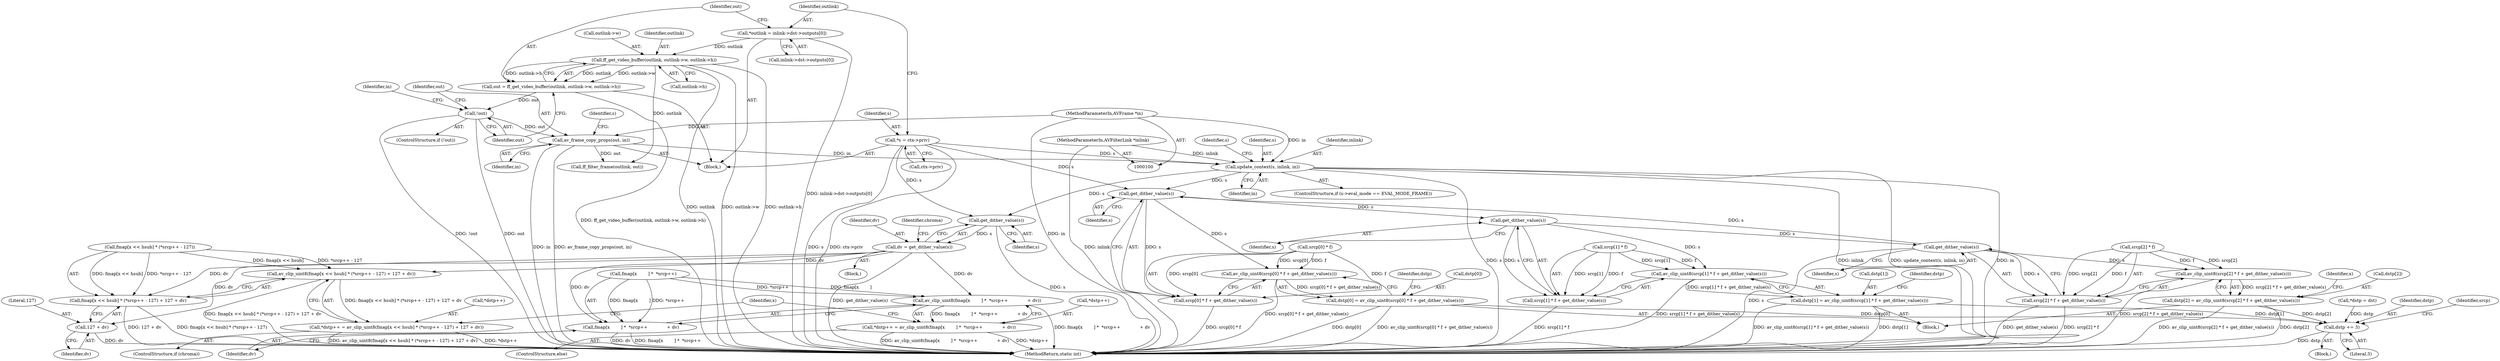 digraph "0_FFmpeg_e43a0a232dbf6d3c161823c2e07c52e76227a1bc_10@API" {
"1000158" [label="(Call,update_context(s, inlink, in))"];
"1000113" [label="(Call,*s = ctx->priv)"];
"1000101" [label="(MethodParameterIn,AVFilterLink *inlink)"];
"1000149" [label="(Call,av_frame_copy_props(out, in))"];
"1000140" [label="(Call,!out)"];
"1000129" [label="(Call,out = ff_get_video_buffer(outlink, outlink->w, outlink->h))"];
"1000131" [label="(Call,ff_get_video_buffer(outlink, outlink->w, outlink->h))"];
"1000119" [label="(Call,*outlink = inlink->dst->outputs[0])"];
"1000102" [label="(MethodParameterIn,AVFrame *in)"];
"1000272" [label="(Call,get_dither_value(s))"];
"1000265" [label="(Call,av_clip_uint8(srcp[0] * f + get_dither_value(s)))"];
"1000261" [label="(Call,dstp[0] = av_clip_uint8(srcp[0] * f + get_dither_value(s)))"];
"1000248" [label="(Call,dstp += 3)"];
"1000266" [label="(Call,srcp[0] * f + get_dither_value(s))"];
"1000285" [label="(Call,get_dither_value(s))"];
"1000278" [label="(Call,av_clip_uint8(srcp[1] * f + get_dither_value(s)))"];
"1000274" [label="(Call,dstp[1] = av_clip_uint8(srcp[1] * f + get_dither_value(s)))"];
"1000279" [label="(Call,srcp[1] * f + get_dither_value(s))"];
"1000298" [label="(Call,get_dither_value(s))"];
"1000291" [label="(Call,av_clip_uint8(srcp[2] * f + get_dither_value(s)))"];
"1000287" [label="(Call,dstp[2] = av_clip_uint8(srcp[2] * f + get_dither_value(s)))"];
"1000292" [label="(Call,srcp[2] * f + get_dither_value(s))"];
"1000457" [label="(Call,get_dither_value(s))"];
"1000455" [label="(Call,dv = get_dither_value(s))"];
"1000465" [label="(Call,av_clip_uint8(fmap[x << hsub] * (*srcp++ - 127) + 127 + dv))"];
"1000461" [label="(Call,*dstp++ = av_clip_uint8(fmap[x << hsub] * (*srcp++ - 127) + 127 + dv))"];
"1000466" [label="(Call,fmap[x << hsub] * (*srcp++ - 127) + 127 + dv)"];
"1000478" [label="(Call,127 + dv)"];
"1000486" [label="(Call,av_clip_uint8(fmap[x        ] *  *srcp++              + dv))"];
"1000482" [label="(Call,*dstp++ = av_clip_uint8(fmap[x        ] *  *srcp++              + dv))"];
"1000487" [label="(Call,fmap[x        ] *  *srcp++              + dv)"];
"1000483" [label="(Call,*dstp++)"];
"1000140" [label="(Call,!out)"];
"1000478" [label="(Call,127 + dv)"];
"1000136" [label="(Call,outlink->h)"];
"1000228" [label="(Call,*dstp = dst)"];
"1000139" [label="(ControlStructure,if (!out))"];
"1000249" [label="(Identifier,dstp)"];
"1000103" [label="(Block,)"];
"1000298" [label="(Call,get_dither_value(s))"];
"1000481" [label="(ControlStructure,else)"];
"1000121" [label="(Call,inlink->dst->outputs[0])"];
"1000151" [label="(Identifier,in)"];
"1000114" [label="(Identifier,s)"];
"1000266" [label="(Call,srcp[0] * f + get_dither_value(s))"];
"1000250" [label="(Literal,3)"];
"1000141" [label="(Identifier,out)"];
"1000261" [label="(Call,dstp[0] = av_clip_uint8(srcp[0] * f + get_dither_value(s)))"];
"1000252" [label="(Identifier,srcp)"];
"1000129" [label="(Call,out = ff_get_video_buffer(outlink, outlink->w, outlink->h))"];
"1000291" [label="(Call,av_clip_uint8(srcp[2] * f + get_dither_value(s)))"];
"1000276" [label="(Identifier,dstp)"];
"1000285" [label="(Call,get_dither_value(s))"];
"1000462" [label="(Call,*dstp++)"];
"1000480" [label="(Identifier,dv)"];
"1000511" [label="(MethodReturn,static int)"];
"1000149" [label="(Call,av_frame_copy_props(out, in))"];
"1000286" [label="(Identifier,s)"];
"1000460" [label="(Identifier,chroma)"];
"1000465" [label="(Call,av_clip_uint8(fmap[x << hsub] * (*srcp++ - 127) + 127 + dv))"];
"1000160" [label="(Identifier,inlink)"];
"1000280" [label="(Call,srcp[1] * f)"];
"1000158" [label="(Call,update_context(s, inlink, in))"];
"1000247" [label="(Block,)"];
"1000293" [label="(Call,srcp[2] * f)"];
"1000166" [label="(Identifier,s)"];
"1000131" [label="(Call,ff_get_video_buffer(outlink, outlink->w, outlink->h))"];
"1000488" [label="(Call,fmap[x        ] *  *srcp++)"];
"1000482" [label="(Call,*dstp++ = av_clip_uint8(fmap[x        ] *  *srcp++              + dv))"];
"1000161" [label="(Identifier,in)"];
"1000101" [label="(MethodParameterIn,AVFilterLink *inlink)"];
"1000479" [label="(Literal,127)"];
"1000459" [label="(ControlStructure,if (chroma))"];
"1000466" [label="(Call,fmap[x << hsub] * (*srcp++ - 127) + 127 + dv)"];
"1000159" [label="(Identifier,s)"];
"1000102" [label="(MethodParameterIn,AVFrame *in)"];
"1000113" [label="(Call,*s = ctx->priv)"];
"1000265" [label="(Call,av_clip_uint8(srcp[0] * f + get_dither_value(s)))"];
"1000508" [label="(Call,ff_filter_frame(outlink, out))"];
"1000278" [label="(Call,av_clip_uint8(srcp[1] * f + get_dither_value(s)))"];
"1000152" [label="(ControlStructure,if (s->eval_mode == EVAL_MODE_FRAME))"];
"1000132" [label="(Identifier,outlink)"];
"1000289" [label="(Identifier,dstp)"];
"1000456" [label="(Identifier,dv)"];
"1000461" [label="(Call,*dstp++ = av_clip_uint8(fmap[x << hsub] * (*srcp++ - 127) + 127 + dv))"];
"1000458" [label="(Identifier,s)"];
"1000292" [label="(Call,srcp[2] * f + get_dither_value(s))"];
"1000287" [label="(Call,dstp[2] = av_clip_uint8(srcp[2] * f + get_dither_value(s)))"];
"1000150" [label="(Identifier,out)"];
"1000452" [label="(Identifier,x)"];
"1000120" [label="(Identifier,outlink)"];
"1000495" [label="(Identifier,dv)"];
"1000133" [label="(Call,outlink->w)"];
"1000262" [label="(Call,dstp[0])"];
"1000487" [label="(Call,fmap[x        ] *  *srcp++              + dv)"];
"1000453" [label="(Block,)"];
"1000457" [label="(Call,get_dither_value(s))"];
"1000246" [label="(Identifier,x)"];
"1000467" [label="(Call,fmap[x << hsub] * (*srcp++ - 127))"];
"1000267" [label="(Call,srcp[0] * f)"];
"1000155" [label="(Identifier,s)"];
"1000273" [label="(Identifier,s)"];
"1000145" [label="(Identifier,in)"];
"1000279" [label="(Call,srcp[1] * f + get_dither_value(s))"];
"1000130" [label="(Identifier,out)"];
"1000288" [label="(Call,dstp[2])"];
"1000119" [label="(Call,*outlink = inlink->dst->outputs[0])"];
"1000486" [label="(Call,av_clip_uint8(fmap[x        ] *  *srcp++              + dv))"];
"1000275" [label="(Call,dstp[1])"];
"1000272" [label="(Call,get_dither_value(s))"];
"1000299" [label="(Identifier,s)"];
"1000254" [label="(Block,)"];
"1000455" [label="(Call,dv = get_dither_value(s))"];
"1000248" [label="(Call,dstp += 3)"];
"1000115" [label="(Call,ctx->priv)"];
"1000274" [label="(Call,dstp[1] = av_clip_uint8(srcp[1] * f + get_dither_value(s)))"];
"1000158" -> "1000152"  [label="AST: "];
"1000158" -> "1000161"  [label="CFG: "];
"1000159" -> "1000158"  [label="AST: "];
"1000160" -> "1000158"  [label="AST: "];
"1000161" -> "1000158"  [label="AST: "];
"1000166" -> "1000158"  [label="CFG: "];
"1000158" -> "1000511"  [label="DDG: s"];
"1000158" -> "1000511"  [label="DDG: inlink"];
"1000158" -> "1000511"  [label="DDG: update_context(s, inlink, in)"];
"1000158" -> "1000511"  [label="DDG: in"];
"1000113" -> "1000158"  [label="DDG: s"];
"1000101" -> "1000158"  [label="DDG: inlink"];
"1000149" -> "1000158"  [label="DDG: in"];
"1000102" -> "1000158"  [label="DDG: in"];
"1000158" -> "1000272"  [label="DDG: s"];
"1000158" -> "1000457"  [label="DDG: s"];
"1000113" -> "1000103"  [label="AST: "];
"1000113" -> "1000115"  [label="CFG: "];
"1000114" -> "1000113"  [label="AST: "];
"1000115" -> "1000113"  [label="AST: "];
"1000120" -> "1000113"  [label="CFG: "];
"1000113" -> "1000511"  [label="DDG: s"];
"1000113" -> "1000511"  [label="DDG: ctx->priv"];
"1000113" -> "1000272"  [label="DDG: s"];
"1000113" -> "1000457"  [label="DDG: s"];
"1000101" -> "1000100"  [label="AST: "];
"1000101" -> "1000511"  [label="DDG: inlink"];
"1000149" -> "1000103"  [label="AST: "];
"1000149" -> "1000151"  [label="CFG: "];
"1000150" -> "1000149"  [label="AST: "];
"1000151" -> "1000149"  [label="AST: "];
"1000155" -> "1000149"  [label="CFG: "];
"1000149" -> "1000511"  [label="DDG: in"];
"1000149" -> "1000511"  [label="DDG: av_frame_copy_props(out, in)"];
"1000140" -> "1000149"  [label="DDG: out"];
"1000102" -> "1000149"  [label="DDG: in"];
"1000149" -> "1000508"  [label="DDG: out"];
"1000140" -> "1000139"  [label="AST: "];
"1000140" -> "1000141"  [label="CFG: "];
"1000141" -> "1000140"  [label="AST: "];
"1000145" -> "1000140"  [label="CFG: "];
"1000150" -> "1000140"  [label="CFG: "];
"1000140" -> "1000511"  [label="DDG: out"];
"1000140" -> "1000511"  [label="DDG: !out"];
"1000129" -> "1000140"  [label="DDG: out"];
"1000129" -> "1000103"  [label="AST: "];
"1000129" -> "1000131"  [label="CFG: "];
"1000130" -> "1000129"  [label="AST: "];
"1000131" -> "1000129"  [label="AST: "];
"1000141" -> "1000129"  [label="CFG: "];
"1000129" -> "1000511"  [label="DDG: ff_get_video_buffer(outlink, outlink->w, outlink->h)"];
"1000131" -> "1000129"  [label="DDG: outlink"];
"1000131" -> "1000129"  [label="DDG: outlink->w"];
"1000131" -> "1000129"  [label="DDG: outlink->h"];
"1000131" -> "1000136"  [label="CFG: "];
"1000132" -> "1000131"  [label="AST: "];
"1000133" -> "1000131"  [label="AST: "];
"1000136" -> "1000131"  [label="AST: "];
"1000131" -> "1000511"  [label="DDG: outlink"];
"1000131" -> "1000511"  [label="DDG: outlink->w"];
"1000131" -> "1000511"  [label="DDG: outlink->h"];
"1000119" -> "1000131"  [label="DDG: outlink"];
"1000131" -> "1000508"  [label="DDG: outlink"];
"1000119" -> "1000103"  [label="AST: "];
"1000119" -> "1000121"  [label="CFG: "];
"1000120" -> "1000119"  [label="AST: "];
"1000121" -> "1000119"  [label="AST: "];
"1000130" -> "1000119"  [label="CFG: "];
"1000119" -> "1000511"  [label="DDG: inlink->dst->outputs[0]"];
"1000102" -> "1000100"  [label="AST: "];
"1000102" -> "1000511"  [label="DDG: in"];
"1000272" -> "1000266"  [label="AST: "];
"1000272" -> "1000273"  [label="CFG: "];
"1000273" -> "1000272"  [label="AST: "];
"1000266" -> "1000272"  [label="CFG: "];
"1000272" -> "1000265"  [label="DDG: s"];
"1000272" -> "1000266"  [label="DDG: s"];
"1000298" -> "1000272"  [label="DDG: s"];
"1000272" -> "1000285"  [label="DDG: s"];
"1000265" -> "1000261"  [label="AST: "];
"1000265" -> "1000266"  [label="CFG: "];
"1000266" -> "1000265"  [label="AST: "];
"1000261" -> "1000265"  [label="CFG: "];
"1000265" -> "1000511"  [label="DDG: srcp[0] * f + get_dither_value(s)"];
"1000265" -> "1000261"  [label="DDG: srcp[0] * f + get_dither_value(s)"];
"1000267" -> "1000265"  [label="DDG: srcp[0]"];
"1000267" -> "1000265"  [label="DDG: f"];
"1000261" -> "1000254"  [label="AST: "];
"1000262" -> "1000261"  [label="AST: "];
"1000276" -> "1000261"  [label="CFG: "];
"1000261" -> "1000511"  [label="DDG: av_clip_uint8(srcp[0] * f + get_dither_value(s))"];
"1000261" -> "1000511"  [label="DDG: dstp[0]"];
"1000261" -> "1000248"  [label="DDG: dstp[0]"];
"1000248" -> "1000247"  [label="AST: "];
"1000248" -> "1000250"  [label="CFG: "];
"1000249" -> "1000248"  [label="AST: "];
"1000250" -> "1000248"  [label="AST: "];
"1000252" -> "1000248"  [label="CFG: "];
"1000248" -> "1000511"  [label="DDG: dstp"];
"1000274" -> "1000248"  [label="DDG: dstp[1]"];
"1000228" -> "1000248"  [label="DDG: dstp"];
"1000287" -> "1000248"  [label="DDG: dstp[2]"];
"1000267" -> "1000266"  [label="AST: "];
"1000266" -> "1000511"  [label="DDG: srcp[0] * f"];
"1000267" -> "1000266"  [label="DDG: srcp[0]"];
"1000267" -> "1000266"  [label="DDG: f"];
"1000285" -> "1000279"  [label="AST: "];
"1000285" -> "1000286"  [label="CFG: "];
"1000286" -> "1000285"  [label="AST: "];
"1000279" -> "1000285"  [label="CFG: "];
"1000285" -> "1000278"  [label="DDG: s"];
"1000285" -> "1000279"  [label="DDG: s"];
"1000285" -> "1000298"  [label="DDG: s"];
"1000278" -> "1000274"  [label="AST: "];
"1000278" -> "1000279"  [label="CFG: "];
"1000279" -> "1000278"  [label="AST: "];
"1000274" -> "1000278"  [label="CFG: "];
"1000278" -> "1000511"  [label="DDG: srcp[1] * f + get_dither_value(s)"];
"1000278" -> "1000274"  [label="DDG: srcp[1] * f + get_dither_value(s)"];
"1000280" -> "1000278"  [label="DDG: srcp[1]"];
"1000280" -> "1000278"  [label="DDG: f"];
"1000274" -> "1000254"  [label="AST: "];
"1000275" -> "1000274"  [label="AST: "];
"1000289" -> "1000274"  [label="CFG: "];
"1000274" -> "1000511"  [label="DDG: dstp[1]"];
"1000274" -> "1000511"  [label="DDG: av_clip_uint8(srcp[1] * f + get_dither_value(s))"];
"1000280" -> "1000279"  [label="AST: "];
"1000279" -> "1000511"  [label="DDG: srcp[1] * f"];
"1000280" -> "1000279"  [label="DDG: srcp[1]"];
"1000280" -> "1000279"  [label="DDG: f"];
"1000298" -> "1000292"  [label="AST: "];
"1000298" -> "1000299"  [label="CFG: "];
"1000299" -> "1000298"  [label="AST: "];
"1000292" -> "1000298"  [label="CFG: "];
"1000298" -> "1000511"  [label="DDG: s"];
"1000298" -> "1000291"  [label="DDG: s"];
"1000298" -> "1000292"  [label="DDG: s"];
"1000291" -> "1000287"  [label="AST: "];
"1000291" -> "1000292"  [label="CFG: "];
"1000292" -> "1000291"  [label="AST: "];
"1000287" -> "1000291"  [label="CFG: "];
"1000291" -> "1000511"  [label="DDG: srcp[2] * f + get_dither_value(s)"];
"1000291" -> "1000287"  [label="DDG: srcp[2] * f + get_dither_value(s)"];
"1000293" -> "1000291"  [label="DDG: srcp[2]"];
"1000293" -> "1000291"  [label="DDG: f"];
"1000287" -> "1000254"  [label="AST: "];
"1000288" -> "1000287"  [label="AST: "];
"1000246" -> "1000287"  [label="CFG: "];
"1000287" -> "1000511"  [label="DDG: av_clip_uint8(srcp[2] * f + get_dither_value(s))"];
"1000287" -> "1000511"  [label="DDG: dstp[2]"];
"1000293" -> "1000292"  [label="AST: "];
"1000292" -> "1000511"  [label="DDG: get_dither_value(s)"];
"1000292" -> "1000511"  [label="DDG: srcp[2] * f"];
"1000293" -> "1000292"  [label="DDG: srcp[2]"];
"1000293" -> "1000292"  [label="DDG: f"];
"1000457" -> "1000455"  [label="AST: "];
"1000457" -> "1000458"  [label="CFG: "];
"1000458" -> "1000457"  [label="AST: "];
"1000455" -> "1000457"  [label="CFG: "];
"1000457" -> "1000511"  [label="DDG: s"];
"1000457" -> "1000455"  [label="DDG: s"];
"1000455" -> "1000453"  [label="AST: "];
"1000456" -> "1000455"  [label="AST: "];
"1000460" -> "1000455"  [label="CFG: "];
"1000455" -> "1000511"  [label="DDG: get_dither_value(s)"];
"1000455" -> "1000465"  [label="DDG: dv"];
"1000455" -> "1000466"  [label="DDG: dv"];
"1000455" -> "1000478"  [label="DDG: dv"];
"1000455" -> "1000486"  [label="DDG: dv"];
"1000455" -> "1000487"  [label="DDG: dv"];
"1000465" -> "1000461"  [label="AST: "];
"1000465" -> "1000466"  [label="CFG: "];
"1000466" -> "1000465"  [label="AST: "];
"1000461" -> "1000465"  [label="CFG: "];
"1000465" -> "1000511"  [label="DDG: fmap[x << hsub] * (*srcp++ - 127) + 127 + dv"];
"1000465" -> "1000461"  [label="DDG: fmap[x << hsub] * (*srcp++ - 127) + 127 + dv"];
"1000467" -> "1000465"  [label="DDG: fmap[x << hsub]"];
"1000467" -> "1000465"  [label="DDG: *srcp++ - 127"];
"1000461" -> "1000459"  [label="AST: "];
"1000462" -> "1000461"  [label="AST: "];
"1000452" -> "1000461"  [label="CFG: "];
"1000461" -> "1000511"  [label="DDG: av_clip_uint8(fmap[x << hsub] * (*srcp++ - 127) + 127 + dv)"];
"1000461" -> "1000511"  [label="DDG: *dstp++"];
"1000466" -> "1000478"  [label="CFG: "];
"1000467" -> "1000466"  [label="AST: "];
"1000478" -> "1000466"  [label="AST: "];
"1000466" -> "1000511"  [label="DDG: fmap[x << hsub] * (*srcp++ - 127)"];
"1000466" -> "1000511"  [label="DDG: 127 + dv"];
"1000467" -> "1000466"  [label="DDG: fmap[x << hsub]"];
"1000467" -> "1000466"  [label="DDG: *srcp++ - 127"];
"1000478" -> "1000480"  [label="CFG: "];
"1000479" -> "1000478"  [label="AST: "];
"1000480" -> "1000478"  [label="AST: "];
"1000478" -> "1000511"  [label="DDG: dv"];
"1000486" -> "1000482"  [label="AST: "];
"1000486" -> "1000487"  [label="CFG: "];
"1000487" -> "1000486"  [label="AST: "];
"1000482" -> "1000486"  [label="CFG: "];
"1000486" -> "1000511"  [label="DDG: fmap[x        ] *  *srcp++              + dv"];
"1000486" -> "1000482"  [label="DDG: fmap[x        ] *  *srcp++              + dv"];
"1000488" -> "1000486"  [label="DDG: fmap[x        ]"];
"1000488" -> "1000486"  [label="DDG: *srcp++"];
"1000482" -> "1000481"  [label="AST: "];
"1000483" -> "1000482"  [label="AST: "];
"1000452" -> "1000482"  [label="CFG: "];
"1000482" -> "1000511"  [label="DDG: av_clip_uint8(fmap[x        ] *  *srcp++              + dv)"];
"1000482" -> "1000511"  [label="DDG: *dstp++"];
"1000487" -> "1000495"  [label="CFG: "];
"1000488" -> "1000487"  [label="AST: "];
"1000495" -> "1000487"  [label="AST: "];
"1000487" -> "1000511"  [label="DDG: fmap[x        ] *  *srcp++"];
"1000487" -> "1000511"  [label="DDG: dv"];
"1000488" -> "1000487"  [label="DDG: fmap[x        ]"];
"1000488" -> "1000487"  [label="DDG: *srcp++"];
}

